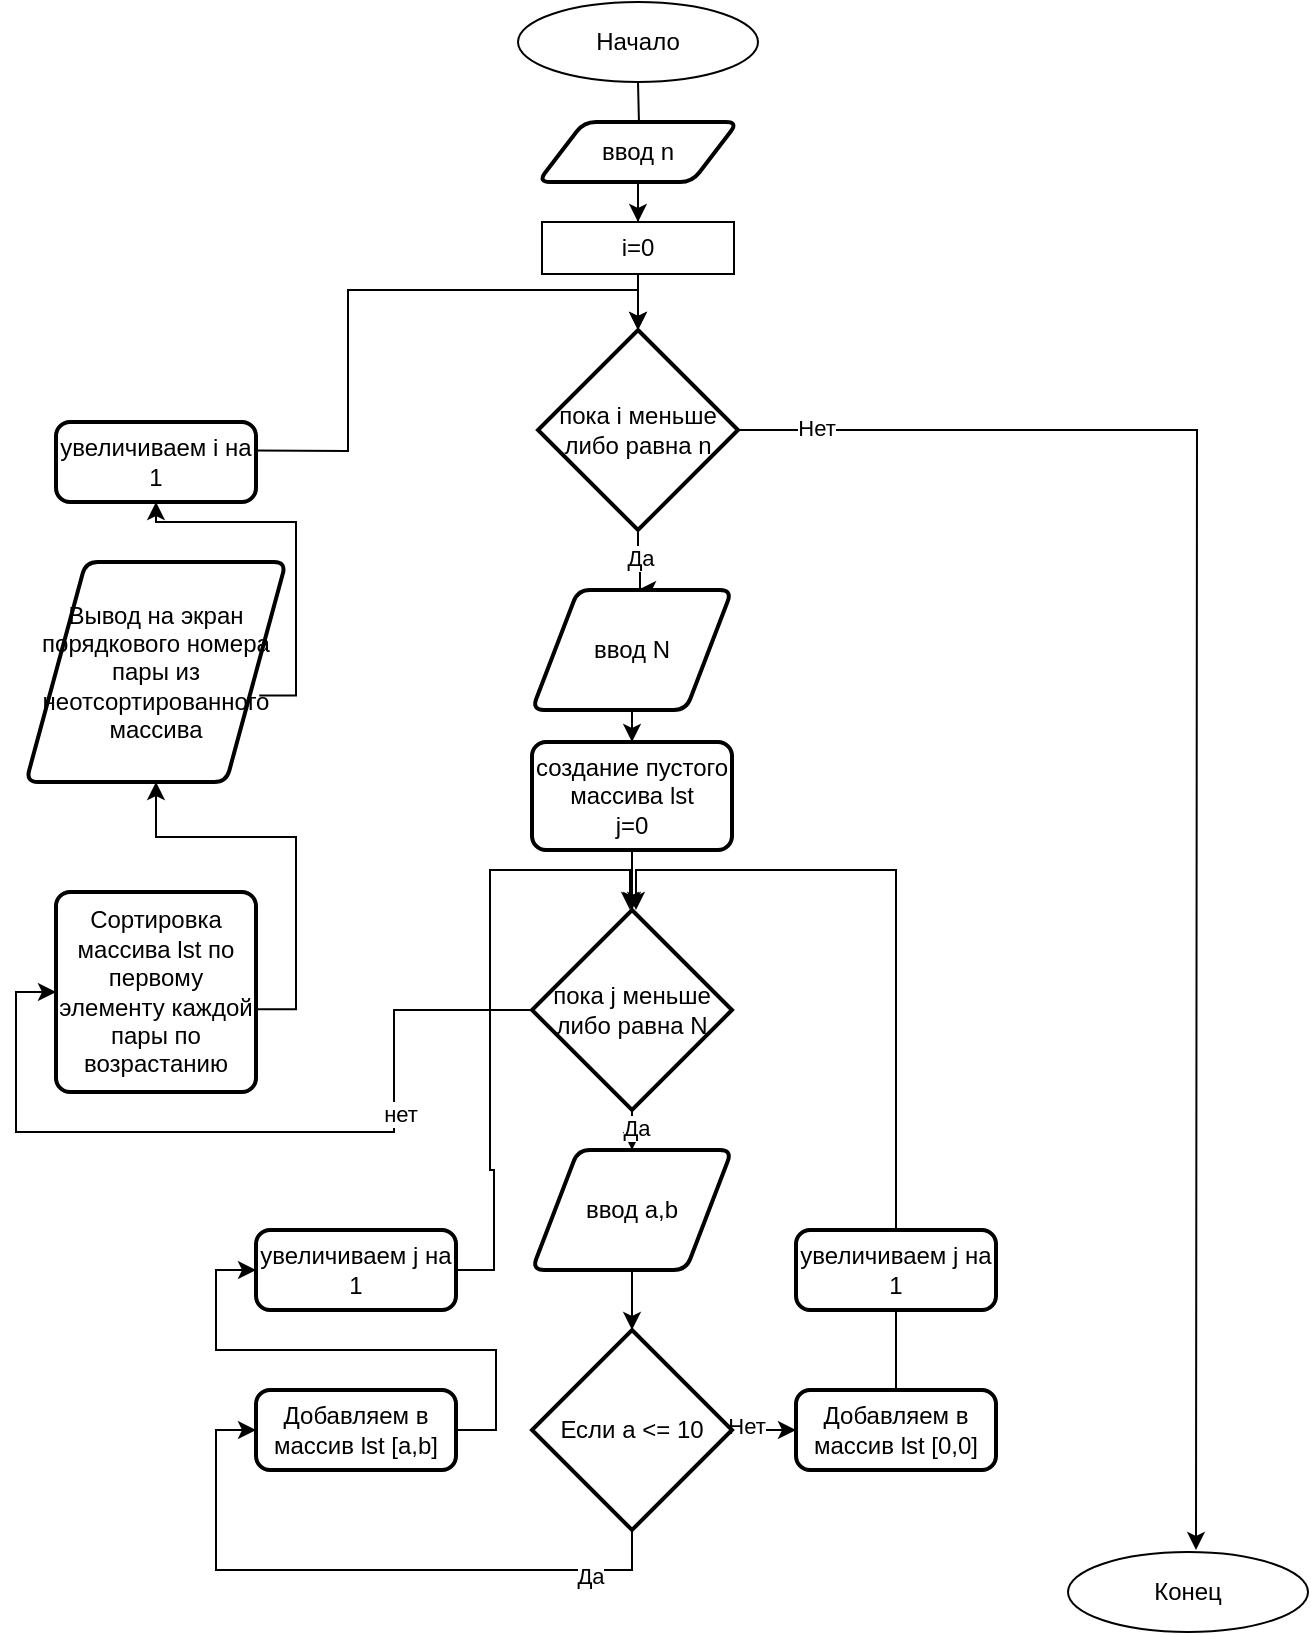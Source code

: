 <mxfile version="22.1.7" type="device">
  <diagram id="C5RBs43oDa-KdzZeNtuy" name="Page-1">
    <mxGraphModel dx="1050" dy="662" grid="1" gridSize="10" guides="1" tooltips="1" connect="1" arrows="1" fold="1" page="1" pageScale="1" pageWidth="827" pageHeight="1169" math="0" shadow="0">
      <root>
        <mxCell id="WIyWlLk6GJQsqaUBKTNV-0" />
        <mxCell id="WIyWlLk6GJQsqaUBKTNV-1" parent="WIyWlLk6GJQsqaUBKTNV-0" />
        <mxCell id="kcDt6uRODlSMpMVpDLbX-7" style="edgeStyle=orthogonalEdgeStyle;rounded=0;orthogonalLoop=1;jettySize=auto;html=1;" parent="WIyWlLk6GJQsqaUBKTNV-1" target="kcDt6uRODlSMpMVpDLbX-6" edge="1">
          <mxGeometry relative="1" as="geometry">
            <mxPoint x="401" y="80" as="sourcePoint" />
          </mxGeometry>
        </mxCell>
        <mxCell id="8GiSedeQaV-oalFJXGGD-3" style="edgeStyle=orthogonalEdgeStyle;rounded=0;orthogonalLoop=1;jettySize=auto;html=1;entryX=0.5;entryY=0;entryDx=0;entryDy=0;" parent="WIyWlLk6GJQsqaUBKTNV-1" source="kcDt6uRODlSMpMVpDLbX-6" target="8GiSedeQaV-oalFJXGGD-0" edge="1">
          <mxGeometry relative="1" as="geometry" />
        </mxCell>
        <mxCell id="kcDt6uRODlSMpMVpDLbX-6" value="ввод n" style="shape=parallelogram;html=1;strokeWidth=2;perimeter=parallelogramPerimeter;whiteSpace=wrap;rounded=1;arcSize=12;size=0.23;" parent="WIyWlLk6GJQsqaUBKTNV-1" vertex="1">
          <mxGeometry x="351" y="100" width="100" height="30" as="geometry" />
        </mxCell>
        <mxCell id="kcDt6uRODlSMpMVpDLbX-10" style="edgeStyle=orthogonalEdgeStyle;rounded=0;orthogonalLoop=1;jettySize=auto;html=1;" parent="WIyWlLk6GJQsqaUBKTNV-1" source="kcDt6uRODlSMpMVpDLbX-8" edge="1">
          <mxGeometry relative="1" as="geometry">
            <mxPoint x="401" y="334" as="targetPoint" />
            <Array as="points">
              <mxPoint x="401" y="319" />
              <mxPoint x="402" y="319" />
            </Array>
          </mxGeometry>
        </mxCell>
        <mxCell id="kcDt6uRODlSMpMVpDLbX-34" value="Да" style="edgeLabel;html=1;align=center;verticalAlign=middle;resizable=0;points=[];" parent="kcDt6uRODlSMpMVpDLbX-10" vertex="1" connectable="0">
          <mxGeometry x="-0.162" y="1" relative="1" as="geometry">
            <mxPoint as="offset" />
          </mxGeometry>
        </mxCell>
        <mxCell id="kcDt6uRODlSMpMVpDLbX-35" style="edgeStyle=orthogonalEdgeStyle;rounded=0;orthogonalLoop=1;jettySize=auto;html=1;" parent="WIyWlLk6GJQsqaUBKTNV-1" source="kcDt6uRODlSMpMVpDLbX-8" edge="1">
          <mxGeometry relative="1" as="geometry">
            <mxPoint x="680" y="814" as="targetPoint" />
          </mxGeometry>
        </mxCell>
        <mxCell id="kcDt6uRODlSMpMVpDLbX-36" value="Нет" style="edgeLabel;html=1;align=center;verticalAlign=middle;resizable=0;points=[];" parent="kcDt6uRODlSMpMVpDLbX-35" vertex="1" connectable="0">
          <mxGeometry x="-0.901" y="1" relative="1" as="geometry">
            <mxPoint as="offset" />
          </mxGeometry>
        </mxCell>
        <mxCell id="kcDt6uRODlSMpMVpDLbX-8" value="пока i меньше либо равна n" style="strokeWidth=2;html=1;shape=mxgraph.flowchart.decision;whiteSpace=wrap;" parent="WIyWlLk6GJQsqaUBKTNV-1" vertex="1">
          <mxGeometry x="351" y="204" width="100" height="100" as="geometry" />
        </mxCell>
        <mxCell id="kcDt6uRODlSMpMVpDLbX-21" style="edgeStyle=orthogonalEdgeStyle;rounded=0;orthogonalLoop=1;jettySize=auto;html=1;entryX=0.5;entryY=0;entryDx=0;entryDy=0;" parent="WIyWlLk6GJQsqaUBKTNV-1" source="kcDt6uRODlSMpMVpDLbX-11" target="kcDt6uRODlSMpMVpDLbX-20" edge="1">
          <mxGeometry relative="1" as="geometry" />
        </mxCell>
        <mxCell id="kcDt6uRODlSMpMVpDLbX-11" value="ввод N" style="shape=parallelogram;html=1;strokeWidth=2;perimeter=parallelogramPerimeter;whiteSpace=wrap;rounded=1;arcSize=12;size=0.23;" parent="WIyWlLk6GJQsqaUBKTNV-1" vertex="1">
          <mxGeometry x="348" y="334" width="100" height="60" as="geometry" />
        </mxCell>
        <mxCell id="kcDt6uRODlSMpMVpDLbX-17" style="edgeStyle=orthogonalEdgeStyle;rounded=0;orthogonalLoop=1;jettySize=auto;html=1;" parent="WIyWlLk6GJQsqaUBKTNV-1" source="kcDt6uRODlSMpMVpDLbX-12" edge="1">
          <mxGeometry relative="1" as="geometry">
            <mxPoint x="398" y="614" as="targetPoint" />
          </mxGeometry>
        </mxCell>
        <mxCell id="kcDt6uRODlSMpMVpDLbX-31" value="Да" style="edgeLabel;html=1;align=center;verticalAlign=middle;resizable=0;points=[];" parent="kcDt6uRODlSMpMVpDLbX-17" vertex="1" connectable="0">
          <mxGeometry x="-0.429" y="1" relative="1" as="geometry">
            <mxPoint x="1" y="3" as="offset" />
          </mxGeometry>
        </mxCell>
        <mxCell id="kcDt6uRODlSMpMVpDLbX-38" style="edgeStyle=orthogonalEdgeStyle;rounded=0;orthogonalLoop=1;jettySize=auto;html=1;entryX=0;entryY=0.5;entryDx=0;entryDy=0;" parent="WIyWlLk6GJQsqaUBKTNV-1" source="kcDt6uRODlSMpMVpDLbX-12" target="kcDt6uRODlSMpMVpDLbX-41" edge="1">
          <mxGeometry relative="1" as="geometry">
            <mxPoint x="210" y="544" as="targetPoint" />
          </mxGeometry>
        </mxCell>
        <mxCell id="kcDt6uRODlSMpMVpDLbX-45" value="нет" style="edgeLabel;html=1;align=center;verticalAlign=middle;resizable=0;points=[];" parent="kcDt6uRODlSMpMVpDLbX-38" vertex="1" connectable="0">
          <mxGeometry x="-0.41" y="2" relative="1" as="geometry">
            <mxPoint x="1" as="offset" />
          </mxGeometry>
        </mxCell>
        <mxCell id="kcDt6uRODlSMpMVpDLbX-12" value="пока j меньше либо равна N" style="strokeWidth=2;html=1;shape=mxgraph.flowchart.decision;whiteSpace=wrap;" parent="WIyWlLk6GJQsqaUBKTNV-1" vertex="1">
          <mxGeometry x="348" y="494" width="100" height="100" as="geometry" />
        </mxCell>
        <mxCell id="kcDt6uRODlSMpMVpDLbX-19" style="edgeStyle=orthogonalEdgeStyle;rounded=0;orthogonalLoop=1;jettySize=auto;html=1;" parent="WIyWlLk6GJQsqaUBKTNV-1" source="kcDt6uRODlSMpMVpDLbX-14" edge="1">
          <mxGeometry relative="1" as="geometry">
            <mxPoint x="398" y="704" as="targetPoint" />
          </mxGeometry>
        </mxCell>
        <mxCell id="kcDt6uRODlSMpMVpDLbX-14" value="ввод a,b" style="shape=parallelogram;html=1;strokeWidth=2;perimeter=parallelogramPerimeter;whiteSpace=wrap;rounded=1;arcSize=12;size=0.23;" parent="WIyWlLk6GJQsqaUBKTNV-1" vertex="1">
          <mxGeometry x="348" y="614" width="100" height="60" as="geometry" />
        </mxCell>
        <mxCell id="kcDt6uRODlSMpMVpDLbX-25" style="edgeStyle=orthogonalEdgeStyle;rounded=0;orthogonalLoop=1;jettySize=auto;html=1;" parent="WIyWlLk6GJQsqaUBKTNV-1" source="kcDt6uRODlSMpMVpDLbX-18" edge="1">
          <mxGeometry relative="1" as="geometry">
            <mxPoint x="480" y="754" as="targetPoint" />
          </mxGeometry>
        </mxCell>
        <mxCell id="kcDt6uRODlSMpMVpDLbX-26" value="Нет" style="edgeLabel;html=1;align=center;verticalAlign=middle;resizable=0;points=[];" parent="kcDt6uRODlSMpMVpDLbX-25" vertex="1" connectable="0">
          <mxGeometry x="-0.631" y="2" relative="1" as="geometry">
            <mxPoint x="1" as="offset" />
          </mxGeometry>
        </mxCell>
        <mxCell id="8GiSedeQaV-oalFJXGGD-5" style="edgeStyle=orthogonalEdgeStyle;rounded=0;orthogonalLoop=1;jettySize=auto;html=1;entryX=0;entryY=0.5;entryDx=0;entryDy=0;exitX=0.5;exitY=1;exitDx=0;exitDy=0;exitPerimeter=0;" parent="WIyWlLk6GJQsqaUBKTNV-1" source="kcDt6uRODlSMpMVpDLbX-18" target="kcDt6uRODlSMpMVpDLbX-27" edge="1">
          <mxGeometry relative="1" as="geometry">
            <Array as="points">
              <mxPoint x="398" y="824" />
              <mxPoint x="190" y="824" />
              <mxPoint x="190" y="754" />
            </Array>
          </mxGeometry>
        </mxCell>
        <mxCell id="8GiSedeQaV-oalFJXGGD-6" value="Да" style="edgeLabel;html=1;align=center;verticalAlign=middle;resizable=0;points=[];" parent="8GiSedeQaV-oalFJXGGD-5" vertex="1" connectable="0">
          <mxGeometry x="-0.739" y="3" relative="1" as="geometry">
            <mxPoint as="offset" />
          </mxGeometry>
        </mxCell>
        <mxCell id="kcDt6uRODlSMpMVpDLbX-18" value="Если a &amp;lt;= 10" style="strokeWidth=2;html=1;shape=mxgraph.flowchart.decision;whiteSpace=wrap;" parent="WIyWlLk6GJQsqaUBKTNV-1" vertex="1">
          <mxGeometry x="348" y="704" width="100" height="100" as="geometry" />
        </mxCell>
        <mxCell id="kcDt6uRODlSMpMVpDLbX-22" style="edgeStyle=orthogonalEdgeStyle;rounded=0;orthogonalLoop=1;jettySize=auto;html=1;" parent="WIyWlLk6GJQsqaUBKTNV-1" source="kcDt6uRODlSMpMVpDLbX-20" edge="1">
          <mxGeometry relative="1" as="geometry">
            <mxPoint x="398" y="494" as="targetPoint" />
          </mxGeometry>
        </mxCell>
        <mxCell id="kcDt6uRODlSMpMVpDLbX-20" value="создание пустого массива lst&lt;br&gt;j=0" style="rounded=1;whiteSpace=wrap;html=1;absoluteArcSize=1;arcSize=14;strokeWidth=2;" parent="WIyWlLk6GJQsqaUBKTNV-1" vertex="1">
          <mxGeometry x="348" y="410" width="100" height="54" as="geometry" />
        </mxCell>
        <mxCell id="8GiSedeQaV-oalFJXGGD-7" style="edgeStyle=orthogonalEdgeStyle;rounded=0;orthogonalLoop=1;jettySize=auto;html=1;entryX=0;entryY=0.5;entryDx=0;entryDy=0;exitX=1;exitY=0.5;exitDx=0;exitDy=0;" parent="WIyWlLk6GJQsqaUBKTNV-1" source="kcDt6uRODlSMpMVpDLbX-27" target="jI85FJ5WDd04fTz0E9YN-0" edge="1">
          <mxGeometry relative="1" as="geometry" />
        </mxCell>
        <mxCell id="kcDt6uRODlSMpMVpDLbX-27" value="Добавляем в массив lst [a,b]" style="rounded=1;whiteSpace=wrap;html=1;absoluteArcSize=1;arcSize=14;strokeWidth=2;" parent="WIyWlLk6GJQsqaUBKTNV-1" vertex="1">
          <mxGeometry x="210" y="734" width="100" height="40" as="geometry" />
        </mxCell>
        <mxCell id="kcDt6uRODlSMpMVpDLbX-29" style="edgeStyle=orthogonalEdgeStyle;rounded=0;orthogonalLoop=1;jettySize=auto;html=1;exitX=0.5;exitY=0;exitDx=0;exitDy=0;" parent="WIyWlLk6GJQsqaUBKTNV-1" source="kcDt6uRODlSMpMVpDLbX-28" edge="1">
          <mxGeometry relative="1" as="geometry">
            <mxPoint x="400" y="494" as="targetPoint" />
            <Array as="points">
              <mxPoint x="530" y="474" />
            </Array>
          </mxGeometry>
        </mxCell>
        <mxCell id="kcDt6uRODlSMpMVpDLbX-28" value="Добавляем в массив lst [0,0]" style="rounded=1;whiteSpace=wrap;html=1;absoluteArcSize=1;arcSize=14;strokeWidth=2;" parent="WIyWlLk6GJQsqaUBKTNV-1" vertex="1">
          <mxGeometry x="480" y="734" width="100" height="40" as="geometry" />
        </mxCell>
        <mxCell id="8GiSedeQaV-oalFJXGGD-9" style="edgeStyle=orthogonalEdgeStyle;rounded=0;orthogonalLoop=1;jettySize=auto;html=1;entryX=0.5;entryY=1;entryDx=0;entryDy=0;exitX=1.008;exitY=0.586;exitDx=0;exitDy=0;exitPerimeter=0;" parent="WIyWlLk6GJQsqaUBKTNV-1" source="kcDt6uRODlSMpMVpDLbX-41" target="jI85FJ5WDd04fTz0E9YN-11" edge="1">
          <mxGeometry relative="1" as="geometry" />
        </mxCell>
        <mxCell id="kcDt6uRODlSMpMVpDLbX-41" value="Сортировка массива lst по первому элементу каждой пары по возрастанию" style="rounded=1;whiteSpace=wrap;html=1;absoluteArcSize=1;arcSize=14;strokeWidth=2;" parent="WIyWlLk6GJQsqaUBKTNV-1" vertex="1">
          <mxGeometry x="110" y="485" width="100" height="100" as="geometry" />
        </mxCell>
        <mxCell id="jI85FJ5WDd04fTz0E9YN-0" value="увеличиваем j на 1" style="rounded=1;whiteSpace=wrap;html=1;absoluteArcSize=1;arcSize=14;strokeWidth=2;" parent="WIyWlLk6GJQsqaUBKTNV-1" vertex="1">
          <mxGeometry x="210" y="654" width="100" height="40" as="geometry" />
        </mxCell>
        <mxCell id="jI85FJ5WDd04fTz0E9YN-7" value="увеличиваем j на 1" style="rounded=1;whiteSpace=wrap;html=1;absoluteArcSize=1;arcSize=14;strokeWidth=2;" parent="WIyWlLk6GJQsqaUBKTNV-1" vertex="1">
          <mxGeometry x="480" y="654" width="100" height="40" as="geometry" />
        </mxCell>
        <mxCell id="jI85FJ5WDd04fTz0E9YN-14" style="edgeStyle=orthogonalEdgeStyle;rounded=0;orthogonalLoop=1;jettySize=auto;html=1;entryX=0.5;entryY=0;entryDx=0;entryDy=0;entryPerimeter=0;exitX=0.5;exitY=0;exitDx=0;exitDy=0;" parent="WIyWlLk6GJQsqaUBKTNV-1" target="kcDt6uRODlSMpMVpDLbX-8" edge="1">
          <mxGeometry relative="1" as="geometry">
            <mxPoint x="160" y="214" as="targetPoint" />
            <mxPoint x="160" y="264" as="sourcePoint" />
          </mxGeometry>
        </mxCell>
        <mxCell id="jI85FJ5WDd04fTz0E9YN-9" value="увеличиваем i на 1" style="rounded=1;whiteSpace=wrap;html=1;absoluteArcSize=1;arcSize=14;strokeWidth=2;" parent="WIyWlLk6GJQsqaUBKTNV-1" vertex="1">
          <mxGeometry x="110" y="250" width="100" height="40" as="geometry" />
        </mxCell>
        <mxCell id="8GiSedeQaV-oalFJXGGD-11" style="edgeStyle=orthogonalEdgeStyle;rounded=0;orthogonalLoop=1;jettySize=auto;html=1;entryX=0.5;entryY=1;entryDx=0;entryDy=0;exitX=0.897;exitY=0.607;exitDx=0;exitDy=0;exitPerimeter=0;" parent="WIyWlLk6GJQsqaUBKTNV-1" source="jI85FJ5WDd04fTz0E9YN-11" target="jI85FJ5WDd04fTz0E9YN-9" edge="1">
          <mxGeometry relative="1" as="geometry">
            <Array as="points">
              <mxPoint x="230" y="387" />
              <mxPoint x="230" y="300" />
              <mxPoint x="160" y="300" />
            </Array>
          </mxGeometry>
        </mxCell>
        <mxCell id="jI85FJ5WDd04fTz0E9YN-11" value="Вывод на экран порядкового номера пары из неотсортированного массива" style="shape=parallelogram;html=1;strokeWidth=2;perimeter=parallelogramPerimeter;whiteSpace=wrap;rounded=1;arcSize=12;size=0.23;" parent="WIyWlLk6GJQsqaUBKTNV-1" vertex="1">
          <mxGeometry x="95" y="320" width="130" height="110" as="geometry" />
        </mxCell>
        <mxCell id="8GiSedeQaV-oalFJXGGD-0" value="i=0" style="rounded=0;whiteSpace=wrap;html=1;" parent="WIyWlLk6GJQsqaUBKTNV-1" vertex="1">
          <mxGeometry x="353" y="150" width="96" height="26" as="geometry" />
        </mxCell>
        <mxCell id="8GiSedeQaV-oalFJXGGD-4" style="edgeStyle=orthogonalEdgeStyle;rounded=0;orthogonalLoop=1;jettySize=auto;html=1;entryX=0.5;entryY=0;entryDx=0;entryDy=0;entryPerimeter=0;" parent="WIyWlLk6GJQsqaUBKTNV-1" source="8GiSedeQaV-oalFJXGGD-0" target="kcDt6uRODlSMpMVpDLbX-8" edge="1">
          <mxGeometry relative="1" as="geometry" />
        </mxCell>
        <mxCell id="8GiSedeQaV-oalFJXGGD-8" style="edgeStyle=orthogonalEdgeStyle;rounded=0;orthogonalLoop=1;jettySize=auto;html=1;entryX=0.5;entryY=0;entryDx=0;entryDy=0;entryPerimeter=0;" parent="WIyWlLk6GJQsqaUBKTNV-1" edge="1">
          <mxGeometry relative="1" as="geometry">
            <mxPoint x="309" y="674" as="sourcePoint" />
            <mxPoint x="397" y="494" as="targetPoint" />
            <Array as="points">
              <mxPoint x="329" y="674" />
              <mxPoint x="329" y="624" />
              <mxPoint x="327" y="624" />
              <mxPoint x="327" y="474" />
              <mxPoint x="397" y="474" />
            </Array>
          </mxGeometry>
        </mxCell>
        <mxCell id="IpQmiMrONYvgMfwuaKTl-0" value="Начало" style="ellipse;whiteSpace=wrap;html=1;" vertex="1" parent="WIyWlLk6GJQsqaUBKTNV-1">
          <mxGeometry x="341" y="40" width="120" height="40" as="geometry" />
        </mxCell>
        <mxCell id="IpQmiMrONYvgMfwuaKTl-1" value="Конец" style="ellipse;whiteSpace=wrap;html=1;" vertex="1" parent="WIyWlLk6GJQsqaUBKTNV-1">
          <mxGeometry x="616" y="815" width="120" height="40" as="geometry" />
        </mxCell>
      </root>
    </mxGraphModel>
  </diagram>
</mxfile>
